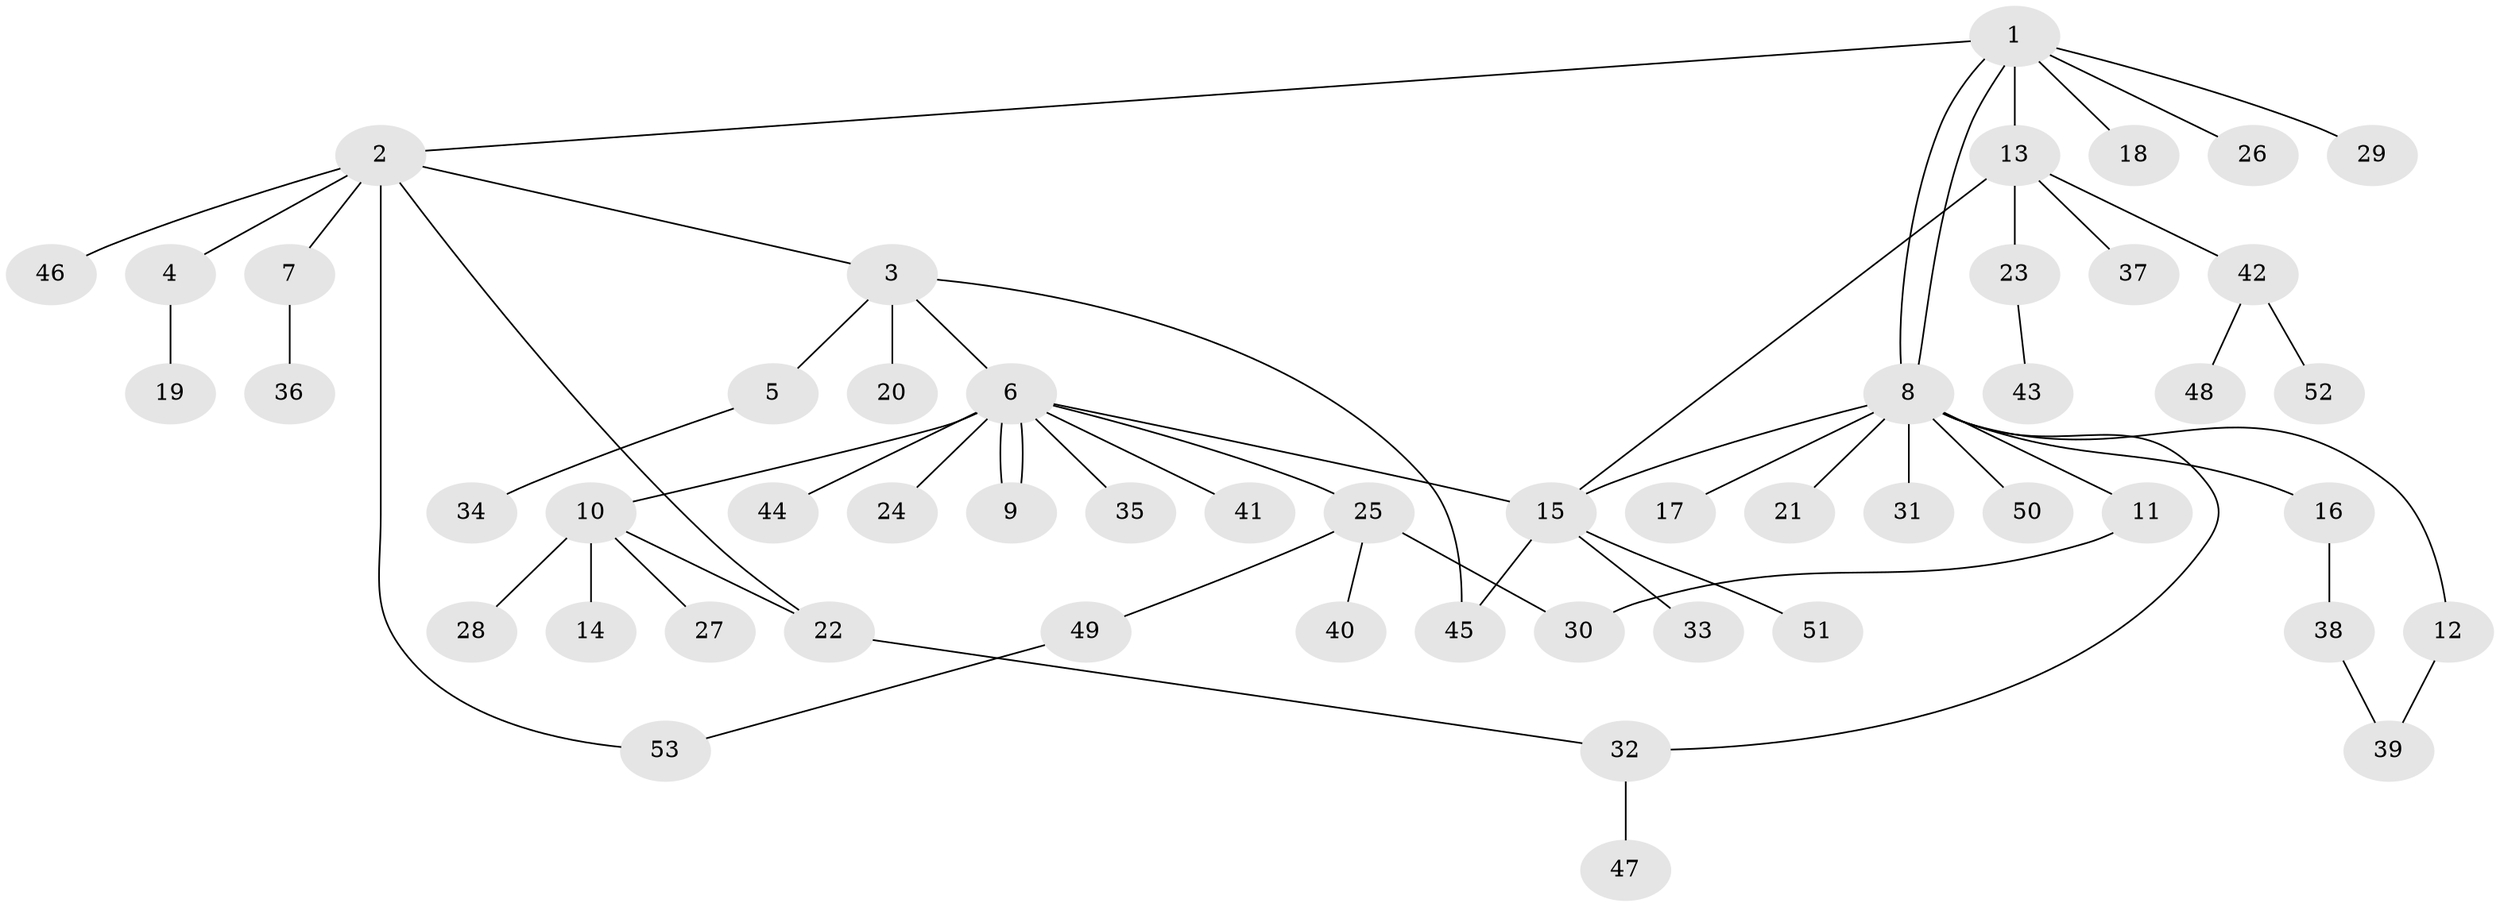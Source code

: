 // coarse degree distribution, {1: 0.8387096774193549, 10: 0.03225806451612903, 9: 0.06451612903225806, 2: 0.03225806451612903, 8: 0.03225806451612903}
// Generated by graph-tools (version 1.1) at 2025/51/03/04/25 21:51:47]
// undirected, 53 vertices, 62 edges
graph export_dot {
graph [start="1"]
  node [color=gray90,style=filled];
  1;
  2;
  3;
  4;
  5;
  6;
  7;
  8;
  9;
  10;
  11;
  12;
  13;
  14;
  15;
  16;
  17;
  18;
  19;
  20;
  21;
  22;
  23;
  24;
  25;
  26;
  27;
  28;
  29;
  30;
  31;
  32;
  33;
  34;
  35;
  36;
  37;
  38;
  39;
  40;
  41;
  42;
  43;
  44;
  45;
  46;
  47;
  48;
  49;
  50;
  51;
  52;
  53;
  1 -- 2;
  1 -- 8;
  1 -- 8;
  1 -- 13;
  1 -- 18;
  1 -- 26;
  1 -- 29;
  2 -- 3;
  2 -- 4;
  2 -- 7;
  2 -- 22;
  2 -- 46;
  2 -- 53;
  3 -- 5;
  3 -- 6;
  3 -- 20;
  3 -- 45;
  4 -- 19;
  5 -- 34;
  6 -- 9;
  6 -- 9;
  6 -- 10;
  6 -- 15;
  6 -- 24;
  6 -- 25;
  6 -- 35;
  6 -- 41;
  6 -- 44;
  7 -- 36;
  8 -- 11;
  8 -- 12;
  8 -- 15;
  8 -- 16;
  8 -- 17;
  8 -- 21;
  8 -- 31;
  8 -- 32;
  8 -- 50;
  10 -- 14;
  10 -- 22;
  10 -- 27;
  10 -- 28;
  11 -- 30;
  12 -- 39;
  13 -- 15;
  13 -- 23;
  13 -- 37;
  13 -- 42;
  15 -- 33;
  15 -- 45;
  15 -- 51;
  16 -- 38;
  22 -- 32;
  23 -- 43;
  25 -- 30;
  25 -- 40;
  25 -- 49;
  32 -- 47;
  38 -- 39;
  42 -- 48;
  42 -- 52;
  49 -- 53;
}
